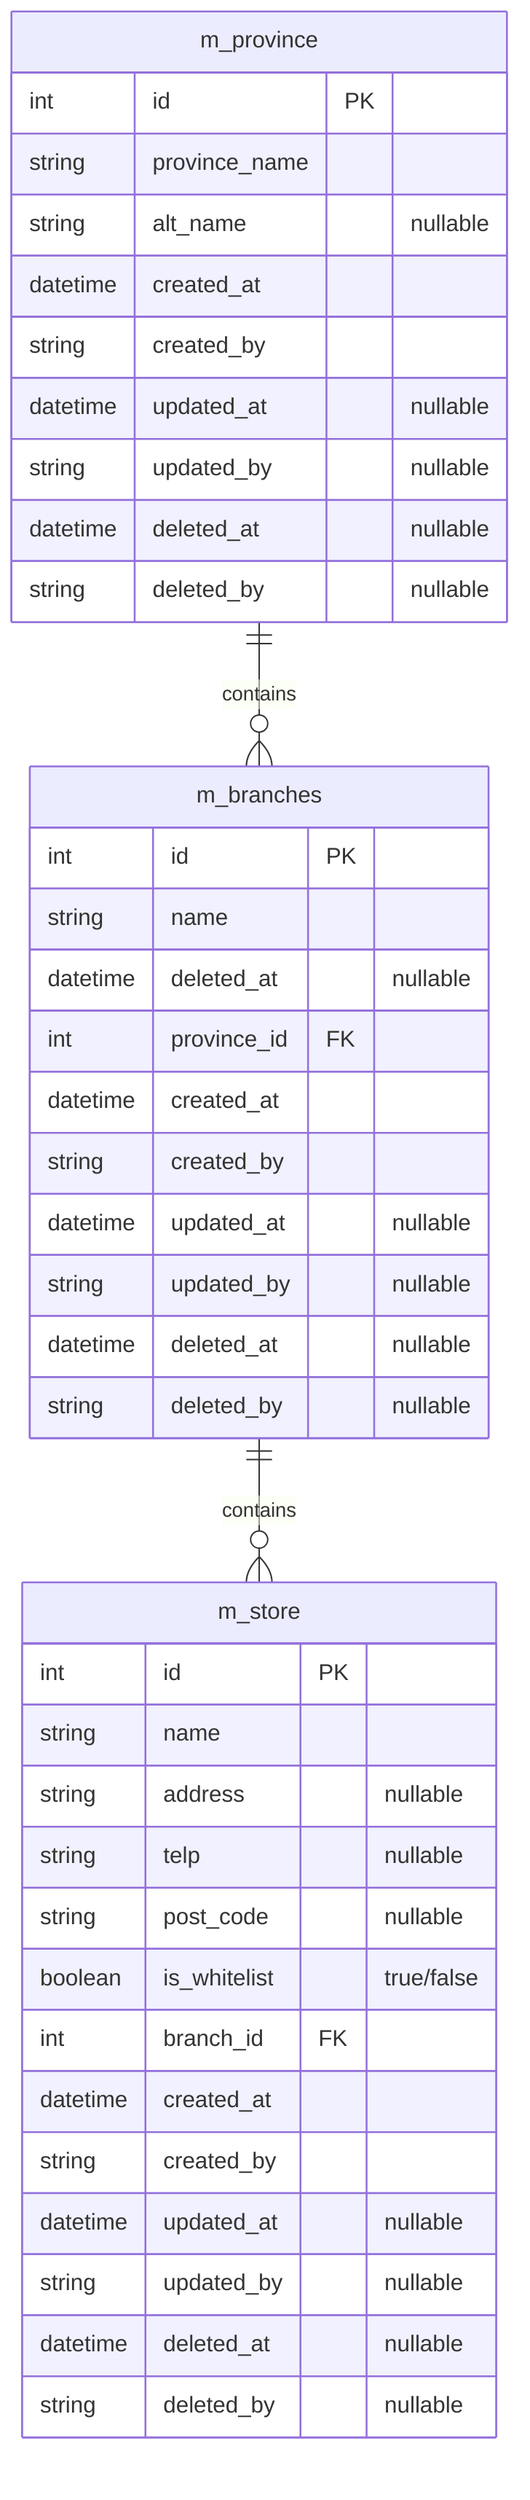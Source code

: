 erDiagram
    m_province ||--o{ m_branches : contains
    m_branches ||--o{ m_store : contains

    m_province {
        int id PK
        string province_name
        string alt_name "nullable"
        
        datetime created_at 
        string created_by
        datetime updated_at "nullable"
        string updated_by "nullable"
        datetime deleted_at "nullable"
        string deleted_by "nullable"
    }
    m_branches {
        int id PK
        string name
        datetime deleted_at "nullable"
        int province_id FK

        datetime created_at 
        string created_by
        datetime updated_at "nullable"
        string updated_by "nullable"
        datetime deleted_at "nullable"
        string deleted_by "nullable"
    }
    m_store {
        int id PK
        string name
        string address "nullable"
        string telp "nullable"
        string post_code "nullable"
        boolean is_whitelist "true/false"
        int branch_id FK

        datetime created_at 
        string created_by
        datetime updated_at "nullable"
        string updated_by "nullable"
        datetime deleted_at "nullable"
        string deleted_by "nullable"
    }